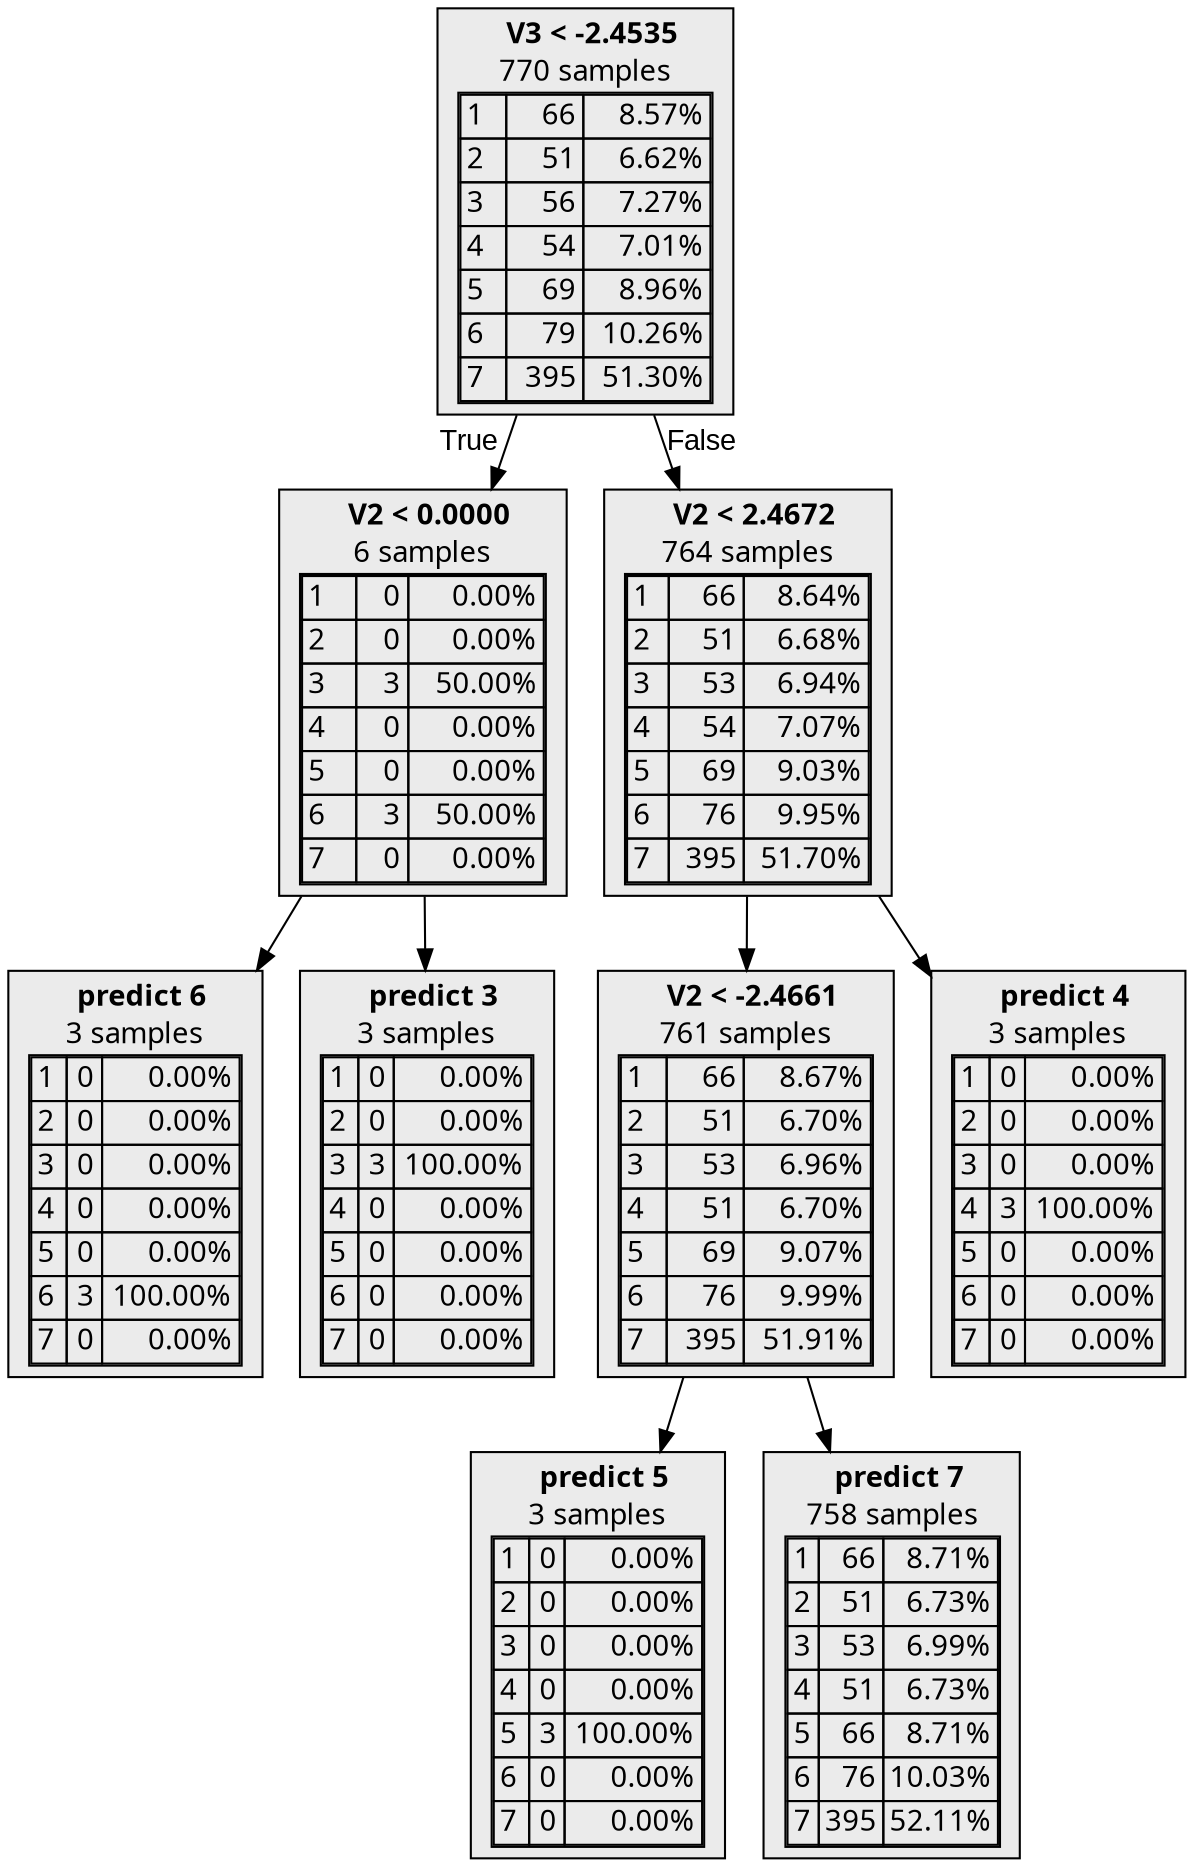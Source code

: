 digraph {
    1 [label=<  <TABLE BORDER="0" CELLPADDING="0">
      <TR>
    <TD>
      <B>V3 &lt; -2.4535</B>
    </TD>
  </TR>

    <TR>
      <TD>770 samples</TD>
    </TR>
    <TR>
  <TD>
    <TABLE CELLSPACING="0">
      
        <TR >
    <TD ALIGN="LEFT">1</TD>
    <TD ALIGN="RIGHT">66</TD>
    <TD ALIGN="RIGHT">8.57%</TD>
  </TR>
  <TR >
    <TD ALIGN="LEFT">2</TD>
    <TD ALIGN="RIGHT">51</TD>
    <TD ALIGN="RIGHT">6.62%</TD>
  </TR>
  <TR >
    <TD ALIGN="LEFT">3</TD>
    <TD ALIGN="RIGHT">56</TD>
    <TD ALIGN="RIGHT">7.27%</TD>
  </TR>
  <TR >
    <TD ALIGN="LEFT">4</TD>
    <TD ALIGN="RIGHT">54</TD>
    <TD ALIGN="RIGHT">7.01%</TD>
  </TR>
  <TR >
    <TD ALIGN="LEFT">5</TD>
    <TD ALIGN="RIGHT">69</TD>
    <TD ALIGN="RIGHT">8.96%</TD>
  </TR>
  <TR >
    <TD ALIGN="LEFT">6</TD>
    <TD ALIGN="RIGHT">79</TD>
    <TD ALIGN="RIGHT">10.26%</TD>
  </TR>
  <TR class="highlighted">
    <TD ALIGN="LEFT">7</TD>
    <TD ALIGN="RIGHT">395</TD>
    <TD ALIGN="RIGHT">51.30%</TD>
  </TR>

    </TABLE>
  </TD>
</TR>

  </TABLE>
>,fillcolor="#EBEBEB",shape=box,fontname="bold arial",style="filled"];
    1 -> 2 [labeldistance=2.5, labelangle=45, headlabel="True",fontname="arial"];
    1 -> 5 [labeldistance=2.5, labelangle=-45, headlabel="False",fontname="arial"];
    2 [label=<  <TABLE BORDER="0" CELLPADDING="0">
      <TR>
    <TD>
      <B>V2 &lt; 0.0000</B>
    </TD>
  </TR>

    <TR>
      <TD>6 samples</TD>
    </TR>
    <TR>
  <TD>
    <TABLE CELLSPACING="0">
      
        <TR >
    <TD ALIGN="LEFT">1</TD>
    <TD ALIGN="RIGHT">0</TD>
    <TD ALIGN="RIGHT">0.00%</TD>
  </TR>
  <TR >
    <TD ALIGN="LEFT">2</TD>
    <TD ALIGN="RIGHT">0</TD>
    <TD ALIGN="RIGHT">0.00%</TD>
  </TR>
  <TR class="highlighted">
    <TD ALIGN="LEFT">3</TD>
    <TD ALIGN="RIGHT">3</TD>
    <TD ALIGN="RIGHT">50.00%</TD>
  </TR>
  <TR >
    <TD ALIGN="LEFT">4</TD>
    <TD ALIGN="RIGHT">0</TD>
    <TD ALIGN="RIGHT">0.00%</TD>
  </TR>
  <TR >
    <TD ALIGN="LEFT">5</TD>
    <TD ALIGN="RIGHT">0</TD>
    <TD ALIGN="RIGHT">0.00%</TD>
  </TR>
  <TR >
    <TD ALIGN="LEFT">6</TD>
    <TD ALIGN="RIGHT">3</TD>
    <TD ALIGN="RIGHT">50.00%</TD>
  </TR>
  <TR >
    <TD ALIGN="LEFT">7</TD>
    <TD ALIGN="RIGHT">0</TD>
    <TD ALIGN="RIGHT">0.00%</TD>
  </TR>

    </TABLE>
  </TD>
</TR>

  </TABLE>
>,fillcolor="#EBEBEB",shape=box,fontname="bold arial",style="filled"];
    2 -> 3;
    2 -> 4;
    3 [label=<  <TABLE BORDER="0" CELLPADDING="0">
      <TR>
    <TD>
      <B>predict 6</B>
    </TD>
  </TR>

    <TR>
      <TD>3 samples</TD>
    </TR>
    <TR>
  <TD>
    <TABLE CELLSPACING="0">
      
        <TR >
    <TD ALIGN="LEFT">1</TD>
    <TD ALIGN="RIGHT">0</TD>
    <TD ALIGN="RIGHT">0.00%</TD>
  </TR>
  <TR >
    <TD ALIGN="LEFT">2</TD>
    <TD ALIGN="RIGHT">0</TD>
    <TD ALIGN="RIGHT">0.00%</TD>
  </TR>
  <TR >
    <TD ALIGN="LEFT">3</TD>
    <TD ALIGN="RIGHT">0</TD>
    <TD ALIGN="RIGHT">0.00%</TD>
  </TR>
  <TR >
    <TD ALIGN="LEFT">4</TD>
    <TD ALIGN="RIGHT">0</TD>
    <TD ALIGN="RIGHT">0.00%</TD>
  </TR>
  <TR >
    <TD ALIGN="LEFT">5</TD>
    <TD ALIGN="RIGHT">0</TD>
    <TD ALIGN="RIGHT">0.00%</TD>
  </TR>
  <TR class="highlighted">
    <TD ALIGN="LEFT">6</TD>
    <TD ALIGN="RIGHT">3</TD>
    <TD ALIGN="RIGHT">100.00%</TD>
  </TR>
  <TR >
    <TD ALIGN="LEFT">7</TD>
    <TD ALIGN="RIGHT">0</TD>
    <TD ALIGN="RIGHT">0.00%</TD>
  </TR>

    </TABLE>
  </TD>
</TR>

  </TABLE>
>,fillcolor="#EBEBEB",shape=box,fontname="bold arial",style="filled",color=black];
    4 [label=<  <TABLE BORDER="0" CELLPADDING="0">
      <TR>
    <TD>
      <B>predict 3</B>
    </TD>
  </TR>

    <TR>
      <TD>3 samples</TD>
    </TR>
    <TR>
  <TD>
    <TABLE CELLSPACING="0">
      
        <TR >
    <TD ALIGN="LEFT">1</TD>
    <TD ALIGN="RIGHT">0</TD>
    <TD ALIGN="RIGHT">0.00%</TD>
  </TR>
  <TR >
    <TD ALIGN="LEFT">2</TD>
    <TD ALIGN="RIGHT">0</TD>
    <TD ALIGN="RIGHT">0.00%</TD>
  </TR>
  <TR class="highlighted">
    <TD ALIGN="LEFT">3</TD>
    <TD ALIGN="RIGHT">3</TD>
    <TD ALIGN="RIGHT">100.00%</TD>
  </TR>
  <TR >
    <TD ALIGN="LEFT">4</TD>
    <TD ALIGN="RIGHT">0</TD>
    <TD ALIGN="RIGHT">0.00%</TD>
  </TR>
  <TR >
    <TD ALIGN="LEFT">5</TD>
    <TD ALIGN="RIGHT">0</TD>
    <TD ALIGN="RIGHT">0.00%</TD>
  </TR>
  <TR >
    <TD ALIGN="LEFT">6</TD>
    <TD ALIGN="RIGHT">0</TD>
    <TD ALIGN="RIGHT">0.00%</TD>
  </TR>
  <TR >
    <TD ALIGN="LEFT">7</TD>
    <TD ALIGN="RIGHT">0</TD>
    <TD ALIGN="RIGHT">0.00%</TD>
  </TR>

    </TABLE>
  </TD>
</TR>

  </TABLE>
>,fillcolor="#EBEBEB",shape=box,fontname="bold arial",style="filled",color=black];
    5 [label=<  <TABLE BORDER="0" CELLPADDING="0">
      <TR>
    <TD>
      <B>V2 &lt; 2.4672</B>
    </TD>
  </TR>

    <TR>
      <TD>764 samples</TD>
    </TR>
    <TR>
  <TD>
    <TABLE CELLSPACING="0">
      
        <TR >
    <TD ALIGN="LEFT">1</TD>
    <TD ALIGN="RIGHT">66</TD>
    <TD ALIGN="RIGHT">8.64%</TD>
  </TR>
  <TR >
    <TD ALIGN="LEFT">2</TD>
    <TD ALIGN="RIGHT">51</TD>
    <TD ALIGN="RIGHT">6.68%</TD>
  </TR>
  <TR >
    <TD ALIGN="LEFT">3</TD>
    <TD ALIGN="RIGHT">53</TD>
    <TD ALIGN="RIGHT">6.94%</TD>
  </TR>
  <TR >
    <TD ALIGN="LEFT">4</TD>
    <TD ALIGN="RIGHT">54</TD>
    <TD ALIGN="RIGHT">7.07%</TD>
  </TR>
  <TR >
    <TD ALIGN="LEFT">5</TD>
    <TD ALIGN="RIGHT">69</TD>
    <TD ALIGN="RIGHT">9.03%</TD>
  </TR>
  <TR >
    <TD ALIGN="LEFT">6</TD>
    <TD ALIGN="RIGHT">76</TD>
    <TD ALIGN="RIGHT">9.95%</TD>
  </TR>
  <TR class="highlighted">
    <TD ALIGN="LEFT">7</TD>
    <TD ALIGN="RIGHT">395</TD>
    <TD ALIGN="RIGHT">51.70%</TD>
  </TR>

    </TABLE>
  </TD>
</TR>

  </TABLE>
>,fillcolor="#EBEBEB",shape=box,fontname="bold arial",style="filled"];
    5 -> 6;
    5 -> 9;
    6 [label=<  <TABLE BORDER="0" CELLPADDING="0">
      <TR>
    <TD>
      <B>V2 &lt; -2.4661</B>
    </TD>
  </TR>

    <TR>
      <TD>761 samples</TD>
    </TR>
    <TR>
  <TD>
    <TABLE CELLSPACING="0">
      
        <TR >
    <TD ALIGN="LEFT">1</TD>
    <TD ALIGN="RIGHT">66</TD>
    <TD ALIGN="RIGHT">8.67%</TD>
  </TR>
  <TR >
    <TD ALIGN="LEFT">2</TD>
    <TD ALIGN="RIGHT">51</TD>
    <TD ALIGN="RIGHT">6.70%</TD>
  </TR>
  <TR >
    <TD ALIGN="LEFT">3</TD>
    <TD ALIGN="RIGHT">53</TD>
    <TD ALIGN="RIGHT">6.96%</TD>
  </TR>
  <TR >
    <TD ALIGN="LEFT">4</TD>
    <TD ALIGN="RIGHT">51</TD>
    <TD ALIGN="RIGHT">6.70%</TD>
  </TR>
  <TR >
    <TD ALIGN="LEFT">5</TD>
    <TD ALIGN="RIGHT">69</TD>
    <TD ALIGN="RIGHT">9.07%</TD>
  </TR>
  <TR >
    <TD ALIGN="LEFT">6</TD>
    <TD ALIGN="RIGHT">76</TD>
    <TD ALIGN="RIGHT">9.99%</TD>
  </TR>
  <TR class="highlighted">
    <TD ALIGN="LEFT">7</TD>
    <TD ALIGN="RIGHT">395</TD>
    <TD ALIGN="RIGHT">51.91%</TD>
  </TR>

    </TABLE>
  </TD>
</TR>

  </TABLE>
>,fillcolor="#EBEBEB",shape=box,fontname="bold arial",style="filled"];
    6 -> 7;
    6 -> 8;
    7 [label=<  <TABLE BORDER="0" CELLPADDING="0">
      <TR>
    <TD>
      <B>predict 5</B>
    </TD>
  </TR>

    <TR>
      <TD>3 samples</TD>
    </TR>
    <TR>
  <TD>
    <TABLE CELLSPACING="0">
      
        <TR >
    <TD ALIGN="LEFT">1</TD>
    <TD ALIGN="RIGHT">0</TD>
    <TD ALIGN="RIGHT">0.00%</TD>
  </TR>
  <TR >
    <TD ALIGN="LEFT">2</TD>
    <TD ALIGN="RIGHT">0</TD>
    <TD ALIGN="RIGHT">0.00%</TD>
  </TR>
  <TR >
    <TD ALIGN="LEFT">3</TD>
    <TD ALIGN="RIGHT">0</TD>
    <TD ALIGN="RIGHT">0.00%</TD>
  </TR>
  <TR >
    <TD ALIGN="LEFT">4</TD>
    <TD ALIGN="RIGHT">0</TD>
    <TD ALIGN="RIGHT">0.00%</TD>
  </TR>
  <TR class="highlighted">
    <TD ALIGN="LEFT">5</TD>
    <TD ALIGN="RIGHT">3</TD>
    <TD ALIGN="RIGHT">100.00%</TD>
  </TR>
  <TR >
    <TD ALIGN="LEFT">6</TD>
    <TD ALIGN="RIGHT">0</TD>
    <TD ALIGN="RIGHT">0.00%</TD>
  </TR>
  <TR >
    <TD ALIGN="LEFT">7</TD>
    <TD ALIGN="RIGHT">0</TD>
    <TD ALIGN="RIGHT">0.00%</TD>
  </TR>

    </TABLE>
  </TD>
</TR>

  </TABLE>
>,fillcolor="#EBEBEB",shape=box,fontname="bold arial",style="filled",color=black];
    8 [label=<  <TABLE BORDER="0" CELLPADDING="0">
      <TR>
    <TD>
      <B>predict 7</B>
    </TD>
  </TR>

    <TR>
      <TD>758 samples</TD>
    </TR>
    <TR>
  <TD>
    <TABLE CELLSPACING="0">
      
        <TR >
    <TD ALIGN="LEFT">1</TD>
    <TD ALIGN="RIGHT">66</TD>
    <TD ALIGN="RIGHT">8.71%</TD>
  </TR>
  <TR >
    <TD ALIGN="LEFT">2</TD>
    <TD ALIGN="RIGHT">51</TD>
    <TD ALIGN="RIGHT">6.73%</TD>
  </TR>
  <TR >
    <TD ALIGN="LEFT">3</TD>
    <TD ALIGN="RIGHT">53</TD>
    <TD ALIGN="RIGHT">6.99%</TD>
  </TR>
  <TR >
    <TD ALIGN="LEFT">4</TD>
    <TD ALIGN="RIGHT">51</TD>
    <TD ALIGN="RIGHT">6.73%</TD>
  </TR>
  <TR >
    <TD ALIGN="LEFT">5</TD>
    <TD ALIGN="RIGHT">66</TD>
    <TD ALIGN="RIGHT">8.71%</TD>
  </TR>
  <TR >
    <TD ALIGN="LEFT">6</TD>
    <TD ALIGN="RIGHT">76</TD>
    <TD ALIGN="RIGHT">10.03%</TD>
  </TR>
  <TR class="highlighted">
    <TD ALIGN="LEFT">7</TD>
    <TD ALIGN="RIGHT">395</TD>
    <TD ALIGN="RIGHT">52.11%</TD>
  </TR>

    </TABLE>
  </TD>
</TR>

  </TABLE>
>,fillcolor="#EBEBEB",shape=box,fontname="bold arial",style="filled",color=black];
    9 [label=<  <TABLE BORDER="0" CELLPADDING="0">
      <TR>
    <TD>
      <B>predict 4</B>
    </TD>
  </TR>

    <TR>
      <TD>3 samples</TD>
    </TR>
    <TR>
  <TD>
    <TABLE CELLSPACING="0">
      
        <TR >
    <TD ALIGN="LEFT">1</TD>
    <TD ALIGN="RIGHT">0</TD>
    <TD ALIGN="RIGHT">0.00%</TD>
  </TR>
  <TR >
    <TD ALIGN="LEFT">2</TD>
    <TD ALIGN="RIGHT">0</TD>
    <TD ALIGN="RIGHT">0.00%</TD>
  </TR>
  <TR >
    <TD ALIGN="LEFT">3</TD>
    <TD ALIGN="RIGHT">0</TD>
    <TD ALIGN="RIGHT">0.00%</TD>
  </TR>
  <TR class="highlighted">
    <TD ALIGN="LEFT">4</TD>
    <TD ALIGN="RIGHT">3</TD>
    <TD ALIGN="RIGHT">100.00%</TD>
  </TR>
  <TR >
    <TD ALIGN="LEFT">5</TD>
    <TD ALIGN="RIGHT">0</TD>
    <TD ALIGN="RIGHT">0.00%</TD>
  </TR>
  <TR >
    <TD ALIGN="LEFT">6</TD>
    <TD ALIGN="RIGHT">0</TD>
    <TD ALIGN="RIGHT">0.00%</TD>
  </TR>
  <TR >
    <TD ALIGN="LEFT">7</TD>
    <TD ALIGN="RIGHT">0</TD>
    <TD ALIGN="RIGHT">0.00%</TD>
  </TR>

    </TABLE>
  </TD>
</TR>

  </TABLE>
>,fillcolor="#EBEBEB",shape=box,fontname="bold arial",style="filled",color=black];
}
